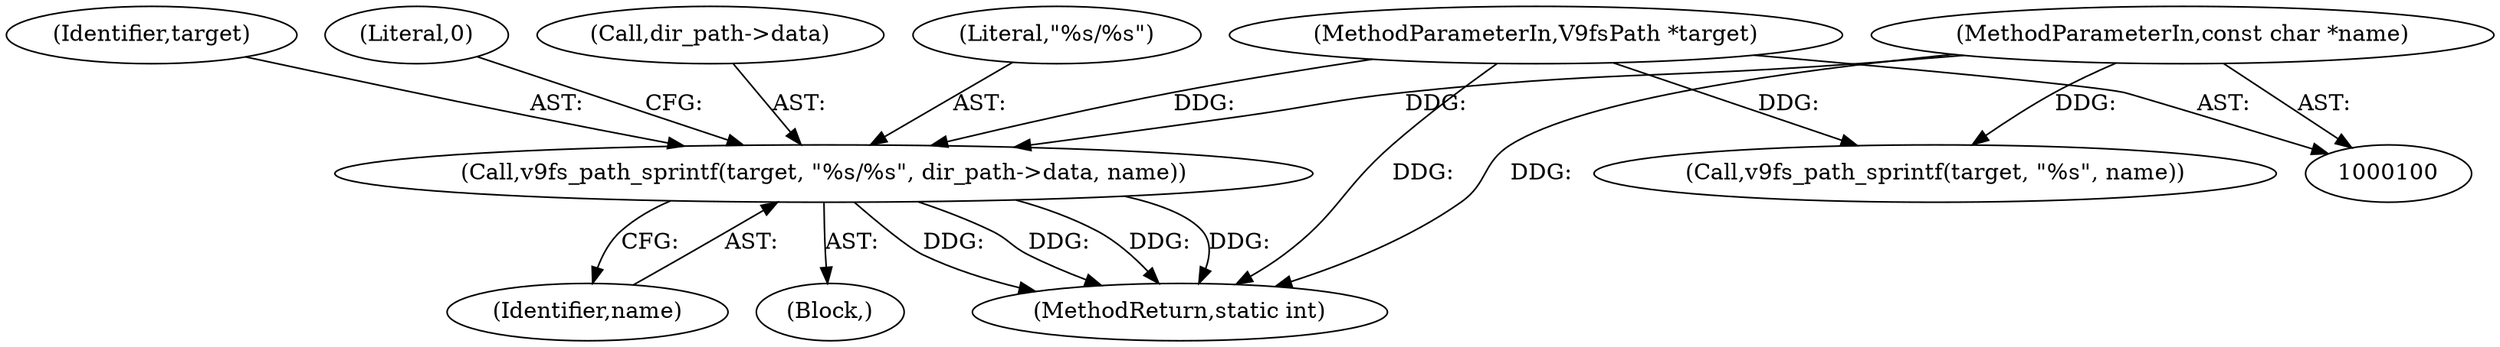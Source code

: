 digraph "0_qemu_9c6b899f7a46893ab3b671e341a2234e9c0c060e@API" {
"1000109" [label="(Call,v9fs_path_sprintf(target, \"%s/%s\", dir_path->data, name))"];
"1000104" [label="(MethodParameterIn,V9fsPath *target)"];
"1000103" [label="(MethodParameterIn,const char *name)"];
"1000110" [label="(Identifier,target)"];
"1000123" [label="(Literal,0)"];
"1000112" [label="(Call,dir_path->data)"];
"1000109" [label="(Call,v9fs_path_sprintf(target, \"%s/%s\", dir_path->data, name))"];
"1000115" [label="(Identifier,name)"];
"1000108" [label="(Block,)"];
"1000103" [label="(MethodParameterIn,const char *name)"];
"1000104" [label="(MethodParameterIn,V9fsPath *target)"];
"1000111" [label="(Literal,\"%s/%s\")"];
"1000118" [label="(Call,v9fs_path_sprintf(target, \"%s\", name))"];
"1000124" [label="(MethodReturn,static int)"];
"1000109" -> "1000108"  [label="AST: "];
"1000109" -> "1000115"  [label="CFG: "];
"1000110" -> "1000109"  [label="AST: "];
"1000111" -> "1000109"  [label="AST: "];
"1000112" -> "1000109"  [label="AST: "];
"1000115" -> "1000109"  [label="AST: "];
"1000123" -> "1000109"  [label="CFG: "];
"1000109" -> "1000124"  [label="DDG: "];
"1000109" -> "1000124"  [label="DDG: "];
"1000109" -> "1000124"  [label="DDG: "];
"1000109" -> "1000124"  [label="DDG: "];
"1000104" -> "1000109"  [label="DDG: "];
"1000103" -> "1000109"  [label="DDG: "];
"1000104" -> "1000100"  [label="AST: "];
"1000104" -> "1000124"  [label="DDG: "];
"1000104" -> "1000118"  [label="DDG: "];
"1000103" -> "1000100"  [label="AST: "];
"1000103" -> "1000124"  [label="DDG: "];
"1000103" -> "1000118"  [label="DDG: "];
}
